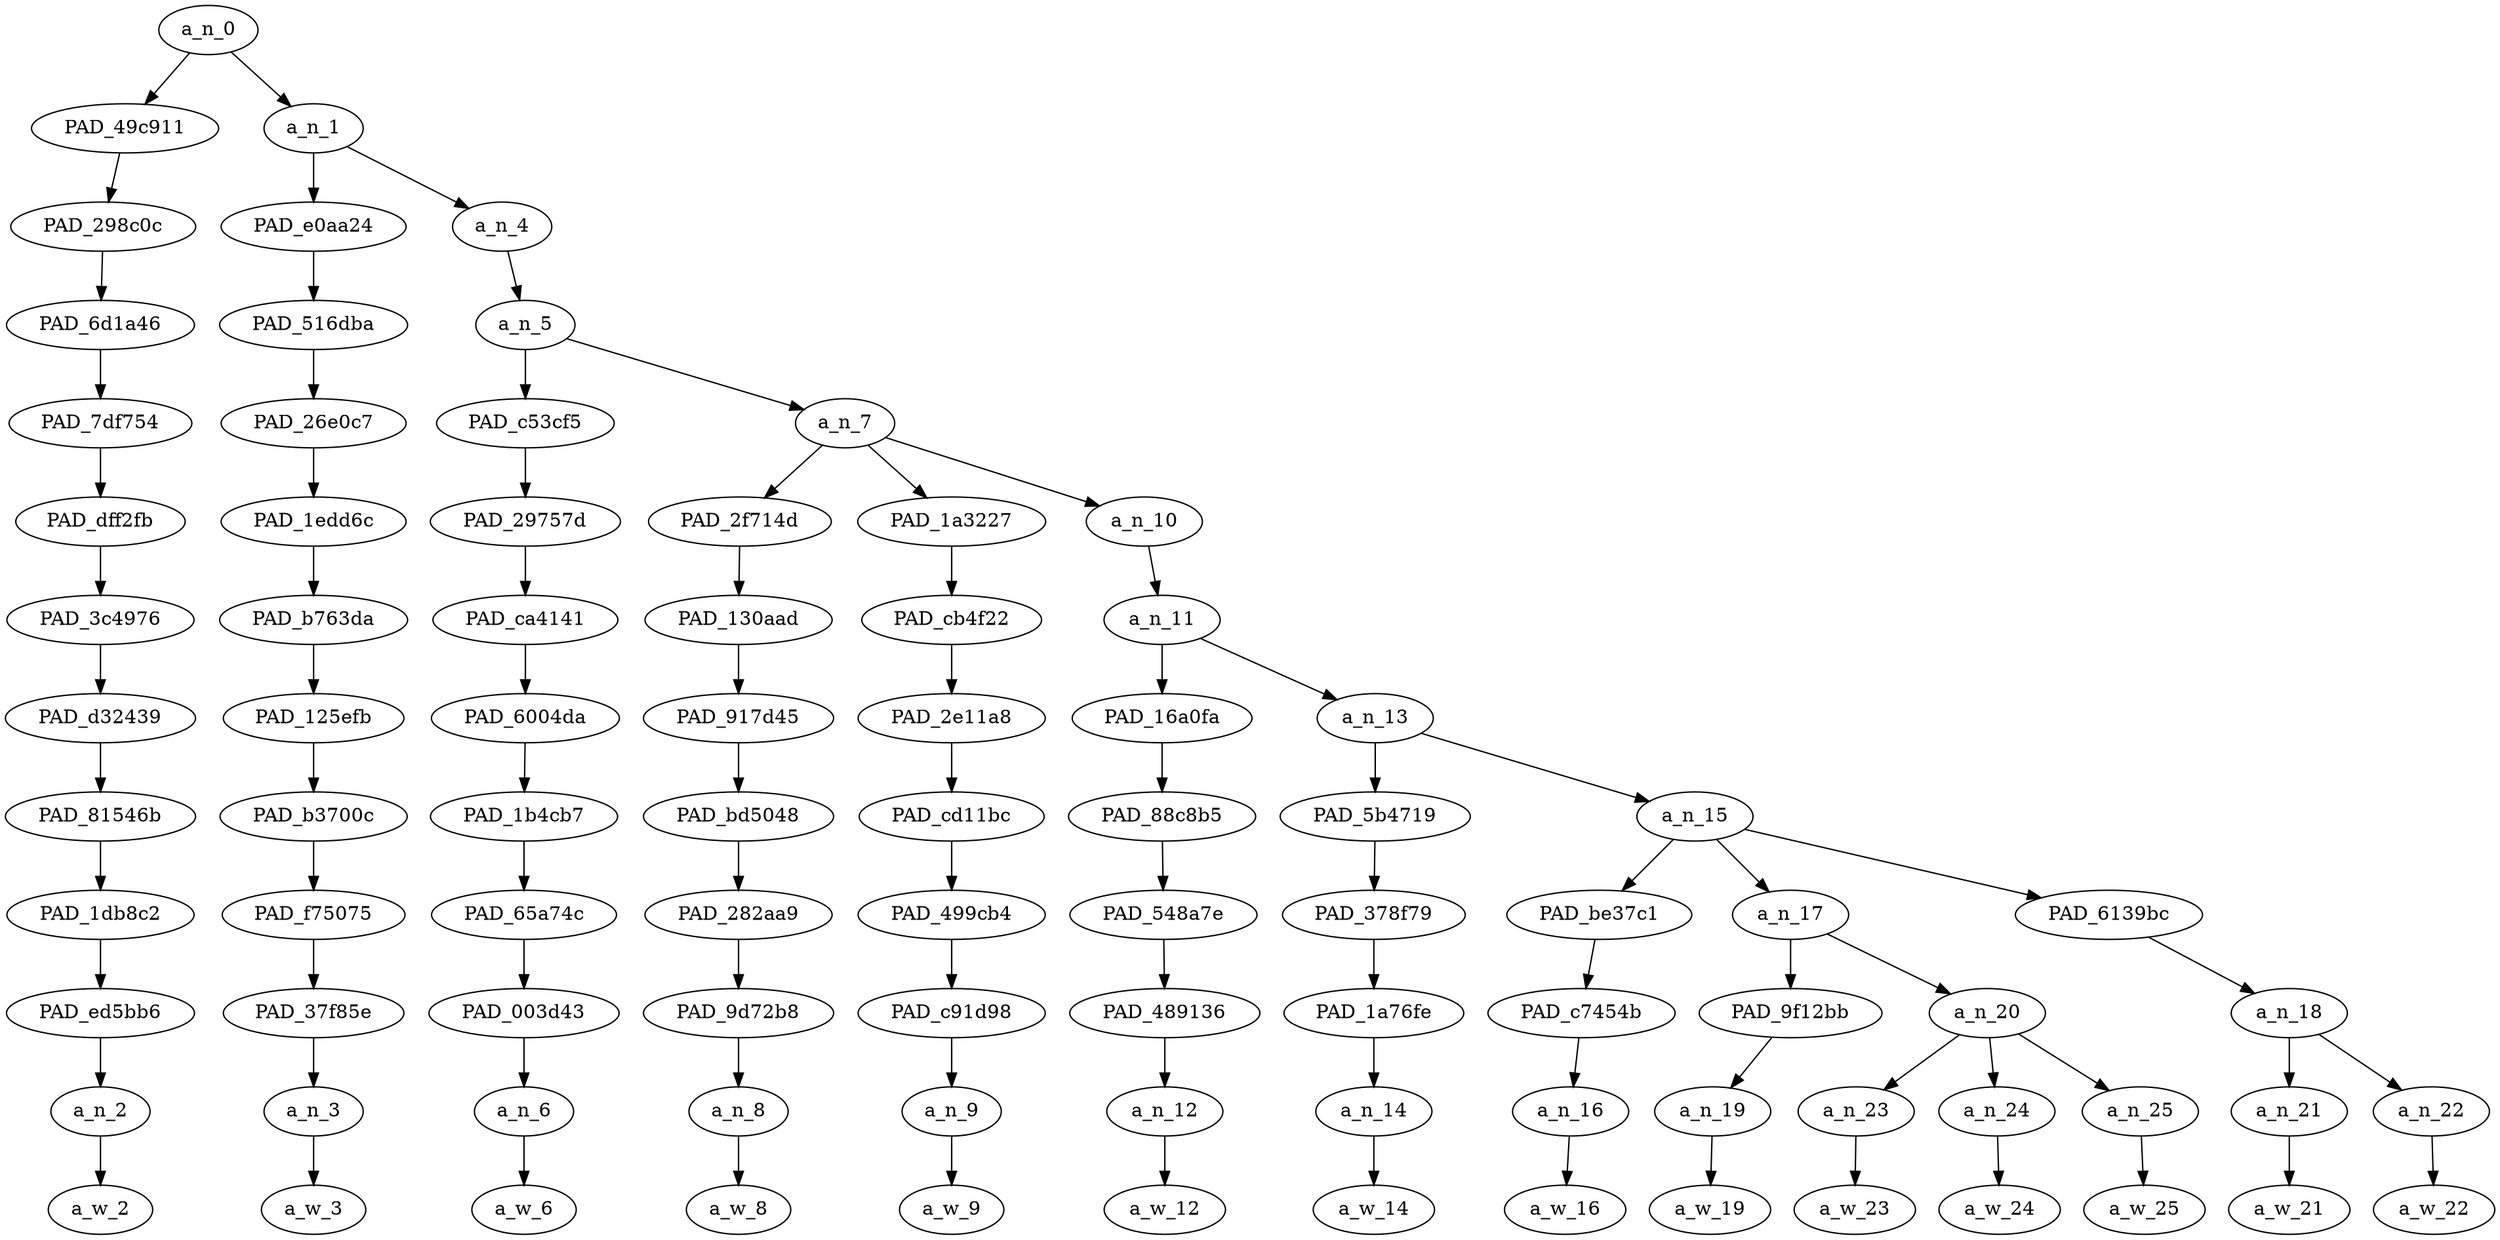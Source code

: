 strict digraph "" {
	a_n_0	[div_dir=1,
		index=0,
		level=12,
		pos="7.057291666666667,12!",
		text_span="[0, 1, 2, 3, 4, 5, 6, 7, 8, 9, 10, 11, 12, 13]",
		value=0.99999999];
	PAD_49c911	[div_dir=1,
		index=1,
		level=11,
		pos="13.0,11!",
		text_span="[13]",
		value=0.07202310];
	a_n_0 -> PAD_49c911;
	a_n_1	[div_dir=1,
		index=0,
		level=11,
		pos="1.1145833333333335,11!",
		text_span="[0, 1, 2, 3, 4, 5, 6, 7, 8, 9, 10, 11, 12]",
		value=0.92779167];
	a_n_0 -> a_n_1;
	PAD_298c0c	[div_dir=1,
		index=2,
		level=10,
		pos="13.0,10!",
		text_span="[13]",
		value=0.07202310];
	PAD_49c911 -> PAD_298c0c;
	PAD_6d1a46	[div_dir=1,
		index=2,
		level=9,
		pos="13.0,9!",
		text_span="[13]",
		value=0.07202310];
	PAD_298c0c -> PAD_6d1a46;
	PAD_7df754	[div_dir=1,
		index=3,
		level=8,
		pos="13.0,8!",
		text_span="[13]",
		value=0.07202310];
	PAD_6d1a46 -> PAD_7df754;
	PAD_dff2fb	[div_dir=1,
		index=5,
		level=7,
		pos="13.0,7!",
		text_span="[13]",
		value=0.07202310];
	PAD_7df754 -> PAD_dff2fb;
	PAD_3c4976	[div_dir=1,
		index=5,
		level=6,
		pos="13.0,6!",
		text_span="[13]",
		value=0.07202310];
	PAD_dff2fb -> PAD_3c4976;
	PAD_d32439	[div_dir=1,
		index=6,
		level=5,
		pos="13.0,5!",
		text_span="[13]",
		value=0.07202310];
	PAD_3c4976 -> PAD_d32439;
	PAD_81546b	[div_dir=1,
		index=7,
		level=4,
		pos="13.0,4!",
		text_span="[13]",
		value=0.07202310];
	PAD_d32439 -> PAD_81546b;
	PAD_1db8c2	[div_dir=1,
		index=9,
		level=3,
		pos="13.0,3!",
		text_span="[13]",
		value=0.07202310];
	PAD_81546b -> PAD_1db8c2;
	PAD_ed5bb6	[div_dir=1,
		index=10,
		level=2,
		pos="13.0,2!",
		text_span="[13]",
		value=0.07202310];
	PAD_1db8c2 -> PAD_ed5bb6;
	a_n_2	[div_dir=1,
		index=13,
		level=1,
		pos="13.0,1!",
		text_span="[13]",
		value=0.07202310];
	PAD_ed5bb6 -> a_n_2;
	a_w_2	[div_dir=0,
		index=13,
		level=0,
		pos="13,0!",
		text_span="[13]",
		value=🤞];
	a_n_2 -> a_w_2;
	PAD_e0aa24	[div_dir=-1,
		index=0,
		level=10,
		pos="0.0,10!",
		text_span="[0]",
		value=0.05707658];
	a_n_1 -> PAD_e0aa24;
	a_n_4	[div_dir=1,
		index=1,
		level=10,
		pos="2.229166666666667,10!",
		text_span="[1, 2, 3, 4, 5, 6, 7, 8, 9, 10, 11, 12]",
		value=0.87056519];
	a_n_1 -> a_n_4;
	PAD_516dba	[div_dir=-1,
		index=0,
		level=9,
		pos="0.0,9!",
		text_span="[0]",
		value=0.05707658];
	PAD_e0aa24 -> PAD_516dba;
	PAD_26e0c7	[div_dir=-1,
		index=0,
		level=8,
		pos="0.0,8!",
		text_span="[0]",
		value=0.05707658];
	PAD_516dba -> PAD_26e0c7;
	PAD_1edd6c	[div_dir=-1,
		index=0,
		level=7,
		pos="0.0,7!",
		text_span="[0]",
		value=0.05707658];
	PAD_26e0c7 -> PAD_1edd6c;
	PAD_b763da	[div_dir=-1,
		index=0,
		level=6,
		pos="0.0,6!",
		text_span="[0]",
		value=0.05707658];
	PAD_1edd6c -> PAD_b763da;
	PAD_125efb	[div_dir=-1,
		index=0,
		level=5,
		pos="0.0,5!",
		text_span="[0]",
		value=0.05707658];
	PAD_b763da -> PAD_125efb;
	PAD_b3700c	[div_dir=-1,
		index=0,
		level=4,
		pos="0.0,4!",
		text_span="[0]",
		value=0.05707658];
	PAD_125efb -> PAD_b3700c;
	PAD_f75075	[div_dir=-1,
		index=0,
		level=3,
		pos="0.0,3!",
		text_span="[0]",
		value=0.05707658];
	PAD_b3700c -> PAD_f75075;
	PAD_37f85e	[div_dir=-1,
		index=0,
		level=2,
		pos="0.0,2!",
		text_span="[0]",
		value=0.05707658];
	PAD_f75075 -> PAD_37f85e;
	a_n_3	[div_dir=-1,
		index=0,
		level=1,
		pos="0.0,1!",
		text_span="[0]",
		value=0.05707658];
	PAD_37f85e -> a_n_3;
	a_w_3	[div_dir=0,
		index=0,
		level=0,
		pos="0,0!",
		text_span="[0]",
		value=trying];
	a_n_3 -> a_w_3;
	a_n_5	[div_dir=1,
		index=1,
		level=9,
		pos="2.229166666666667,9!",
		text_span="[1, 2, 3, 4, 5, 6, 7, 8, 9, 10, 11, 12]",
		value=0.87034400];
	a_n_4 -> a_n_5;
	PAD_c53cf5	[div_dir=1,
		index=1,
		level=8,
		pos="1.0,8!",
		text_span="[1]",
		value=0.04482654];
	a_n_5 -> PAD_c53cf5;
	a_n_7	[div_dir=1,
		index=2,
		level=8,
		pos="3.4583333333333335,8!",
		text_span="[2, 3, 4, 5, 6, 7, 8, 9, 10, 11, 12]",
		value=0.82529627];
	a_n_5 -> a_n_7;
	PAD_29757d	[div_dir=1,
		index=1,
		level=7,
		pos="1.0,7!",
		text_span="[1]",
		value=0.04482654];
	PAD_c53cf5 -> PAD_29757d;
	PAD_ca4141	[div_dir=1,
		index=1,
		level=6,
		pos="1.0,6!",
		text_span="[1]",
		value=0.04482654];
	PAD_29757d -> PAD_ca4141;
	PAD_6004da	[div_dir=1,
		index=1,
		level=5,
		pos="1.0,5!",
		text_span="[1]",
		value=0.04482654];
	PAD_ca4141 -> PAD_6004da;
	PAD_1b4cb7	[div_dir=1,
		index=1,
		level=4,
		pos="1.0,4!",
		text_span="[1]",
		value=0.04482654];
	PAD_6004da -> PAD_1b4cb7;
	PAD_65a74c	[div_dir=1,
		index=1,
		level=3,
		pos="1.0,3!",
		text_span="[1]",
		value=0.04482654];
	PAD_1b4cb7 -> PAD_65a74c;
	PAD_003d43	[div_dir=1,
		index=1,
		level=2,
		pos="1.0,2!",
		text_span="[1]",
		value=0.04482654];
	PAD_65a74c -> PAD_003d43;
	a_n_6	[div_dir=1,
		index=1,
		level=1,
		pos="1.0,1!",
		text_span="[1]",
		value=0.04482654];
	PAD_003d43 -> a_n_6;
	a_w_6	[div_dir=0,
		index=1,
		level=0,
		pos="1,0!",
		text_span="[1]",
		value=to];
	a_n_6 -> a_w_6;
	PAD_2f714d	[div_dir=1,
		index=2,
		level=7,
		pos="2.0,7!",
		text_span="[2]",
		value=0.05728722];
	a_n_7 -> PAD_2f714d;
	PAD_1a3227	[div_dir=1,
		index=3,
		level=7,
		pos="3.0,7!",
		text_span="[3]",
		value=0.07991556];
	a_n_7 -> PAD_1a3227;
	a_n_10	[div_dir=1,
		index=4,
		level=7,
		pos="5.375,7!",
		text_span="[4, 5, 6, 7, 8, 9, 10, 11, 12]",
		value=0.68793165];
	a_n_7 -> a_n_10;
	PAD_130aad	[div_dir=1,
		index=2,
		level=6,
		pos="2.0,6!",
		text_span="[2]",
		value=0.05728722];
	PAD_2f714d -> PAD_130aad;
	PAD_917d45	[div_dir=1,
		index=2,
		level=5,
		pos="2.0,5!",
		text_span="[2]",
		value=0.05728722];
	PAD_130aad -> PAD_917d45;
	PAD_bd5048	[div_dir=1,
		index=2,
		level=4,
		pos="2.0,4!",
		text_span="[2]",
		value=0.05728722];
	PAD_917d45 -> PAD_bd5048;
	PAD_282aa9	[div_dir=1,
		index=2,
		level=3,
		pos="2.0,3!",
		text_span="[2]",
		value=0.05728722];
	PAD_bd5048 -> PAD_282aa9;
	PAD_9d72b8	[div_dir=1,
		index=2,
		level=2,
		pos="2.0,2!",
		text_span="[2]",
		value=0.05728722];
	PAD_282aa9 -> PAD_9d72b8;
	a_n_8	[div_dir=1,
		index=2,
		level=1,
		pos="2.0,1!",
		text_span="[2]",
		value=0.05728722];
	PAD_9d72b8 -> a_n_8;
	a_w_8	[div_dir=0,
		index=2,
		level=0,
		pos="2,0!",
		text_span="[2]",
		value=convince];
	a_n_8 -> a_w_8;
	PAD_cb4f22	[div_dir=1,
		index=3,
		level=6,
		pos="3.0,6!",
		text_span="[3]",
		value=0.07991556];
	PAD_1a3227 -> PAD_cb4f22;
	PAD_2e11a8	[div_dir=1,
		index=3,
		level=5,
		pos="3.0,5!",
		text_span="[3]",
		value=0.07991556];
	PAD_cb4f22 -> PAD_2e11a8;
	PAD_cd11bc	[div_dir=1,
		index=3,
		level=4,
		pos="3.0,4!",
		text_span="[3]",
		value=0.07991556];
	PAD_2e11a8 -> PAD_cd11bc;
	PAD_499cb4	[div_dir=1,
		index=3,
		level=3,
		pos="3.0,3!",
		text_span="[3]",
		value=0.07991556];
	PAD_cd11bc -> PAD_499cb4;
	PAD_c91d98	[div_dir=1,
		index=3,
		level=2,
		pos="3.0,2!",
		text_span="[3]",
		value=0.07991556];
	PAD_499cb4 -> PAD_c91d98;
	a_n_9	[div_dir=1,
		index=3,
		level=1,
		pos="3.0,1!",
		text_span="[3]",
		value=0.07991556];
	PAD_c91d98 -> a_n_9;
	a_w_9	[div_dir=0,
		index=3,
		level=0,
		pos="3,0!",
		text_span="[3]",
		value=carter];
	a_n_9 -> a_w_9;
	a_n_11	[div_dir=1,
		index=4,
		level=6,
		pos="5.375,6!",
		text_span="[4, 5, 6, 7, 8, 9, 10, 11, 12]",
		value=0.68782210];
	a_n_10 -> a_n_11;
	PAD_16a0fa	[div_dir=1,
		index=4,
		level=5,
		pos="4.0,5!",
		text_span="[4]",
		value=0.05421078];
	a_n_11 -> PAD_16a0fa;
	a_n_13	[div_dir=1,
		index=5,
		level=5,
		pos="6.75,5!",
		text_span="[5, 6, 7, 8, 9, 10, 11, 12]",
		value=0.63350175];
	a_n_11 -> a_n_13;
	PAD_88c8b5	[div_dir=1,
		index=4,
		level=4,
		pos="4.0,4!",
		text_span="[4]",
		value=0.05421078];
	PAD_16a0fa -> PAD_88c8b5;
	PAD_548a7e	[div_dir=1,
		index=4,
		level=3,
		pos="4.0,3!",
		text_span="[4]",
		value=0.05421078];
	PAD_88c8b5 -> PAD_548a7e;
	PAD_489136	[div_dir=1,
		index=4,
		level=2,
		pos="4.0,2!",
		text_span="[4]",
		value=0.05421078];
	PAD_548a7e -> PAD_489136;
	a_n_12	[div_dir=1,
		index=4,
		level=1,
		pos="4.0,1!",
		text_span="[4]",
		value=0.05421078];
	PAD_489136 -> a_n_12;
	a_w_12	[div_dir=0,
		index=4,
		level=0,
		pos="4,0!",
		text_span="[4]",
		value=he];
	a_n_12 -> a_w_12;
	PAD_5b4719	[div_dir=1,
		index=5,
		level=4,
		pos="5.0,4!",
		text_span="[5]",
		value=0.04495126];
	a_n_13 -> PAD_5b4719;
	a_n_15	[div_dir=1,
		index=6,
		level=4,
		pos="8.5,4!",
		text_span="[6, 7, 8, 9, 10, 11, 12]",
		value=0.58853151];
	a_n_13 -> a_n_15;
	PAD_378f79	[div_dir=1,
		index=5,
		level=3,
		pos="5.0,3!",
		text_span="[5]",
		value=0.04495126];
	PAD_5b4719 -> PAD_378f79;
	PAD_1a76fe	[div_dir=1,
		index=5,
		level=2,
		pos="5.0,2!",
		text_span="[5]",
		value=0.04495126];
	PAD_378f79 -> PAD_1a76fe;
	a_n_14	[div_dir=1,
		index=5,
		level=1,
		pos="5.0,1!",
		text_span="[5]",
		value=0.04495126];
	PAD_1a76fe -> a_n_14;
	a_w_14	[div_dir=0,
		index=5,
		level=0,
		pos="5,0!",
		text_span="[5]",
		value=should];
	a_n_14 -> a_w_14;
	PAD_be37c1	[div_dir=1,
		index=6,
		level=3,
		pos="6.0,3!",
		text_span="[6]",
		value=0.03723381];
	a_n_15 -> PAD_be37c1;
	a_n_17	[div_dir=1,
		index=7,
		level=3,
		pos="8.0,3!",
		text_span="[7, 8, 9, 10]",
		value=0.34328278];
	a_n_15 -> a_n_17;
	PAD_6139bc	[div_dir=-1,
		index=8,
		level=3,
		pos="11.5,3!",
		text_span="[11, 12]",
		value=0.20801428];
	a_n_15 -> PAD_6139bc;
	PAD_c7454b	[div_dir=1,
		index=6,
		level=2,
		pos="6.0,2!",
		text_span="[6]",
		value=0.03723381];
	PAD_be37c1 -> PAD_c7454b;
	a_n_16	[div_dir=1,
		index=6,
		level=1,
		pos="6.0,1!",
		text_span="[6]",
		value=0.03723381];
	PAD_c7454b -> a_n_16;
	a_w_16	[div_dir=0,
		index=6,
		level=0,
		pos="6,0!",
		text_span="[6]",
		value=go];
	a_n_16 -> a_w_16;
	PAD_9f12bb	[div_dir=1,
		index=7,
		level=2,
		pos="7.0,2!",
		text_span="[7]",
		value=0.04115052];
	a_n_17 -> PAD_9f12bb;
	a_n_20	[div_dir=1,
		index=8,
		level=2,
		pos="9.0,2!",
		text_span="[8, 9, 10]",
		value=0.30185337];
	a_n_17 -> a_n_20;
	a_n_19	[div_dir=1,
		index=7,
		level=1,
		pos="7.0,1!",
		text_span="[7]",
		value=0.04115052];
	PAD_9f12bb -> a_n_19;
	a_w_19	[div_dir=0,
		index=7,
		level=0,
		pos="7,0!",
		text_span="[7]",
		value=as];
	a_n_19 -> a_w_19;
	a_n_23	[div_dir=1,
		index=8,
		level=1,
		pos="8.0,1!",
		text_span="[8]",
		value=0.18440869];
	a_n_20 -> a_n_23;
	a_n_24	[div_dir=-1,
		index=9,
		level=1,
		pos="9.0,1!",
		text_span="[9]",
		value=0.06163293];
	a_n_20 -> a_n_24;
	a_n_25	[div_dir=1,
		index=10,
		level=1,
		pos="10.0,1!",
		text_span="[10]",
		value=0.05553930];
	a_n_20 -> a_n_25;
	a_w_23	[div_dir=0,
		index=8,
		level=0,
		pos="8,0!",
		text_span="[8]",
		value=slutty];
	a_n_23 -> a_w_23;
	a_w_24	[div_dir=0,
		index=9,
		level=0,
		pos="9,0!",
		text_span="[9]",
		value=bob];
	a_n_24 -> a_w_24;
	a_w_25	[div_dir=0,
		index=10,
		level=0,
		pos="10,0!",
		text_span="[10]",
		value=ross];
	a_n_25 -> a_w_25;
	a_n_18	[div_dir=-1,
		index=9,
		level=2,
		pos="11.5,2!",
		text_span="[11, 12]",
		value=0.20801428];
	PAD_6139bc -> a_n_18;
	a_n_21	[div_dir=1,
		index=11,
		level=1,
		pos="11.0,1!",
		text_span="[11]",
		value=0.05468862];
	a_n_18 -> a_n_21;
	a_n_22	[div_dir=-1,
		index=12,
		level=1,
		pos="12.0,1!",
		text_span="[12]",
		value=0.15276849];
	a_n_18 -> a_n_22;
	a_w_21	[div_dir=0,
		index=11,
		level=0,
		pos="11,0!",
		text_span="[11]",
		value=for];
	a_n_21 -> a_w_21;
	a_w_22	[div_dir=0,
		index=12,
		level=0,
		pos="12,0!",
		text_span="[12]",
		value=halloween];
	a_n_22 -> a_w_22;
}
